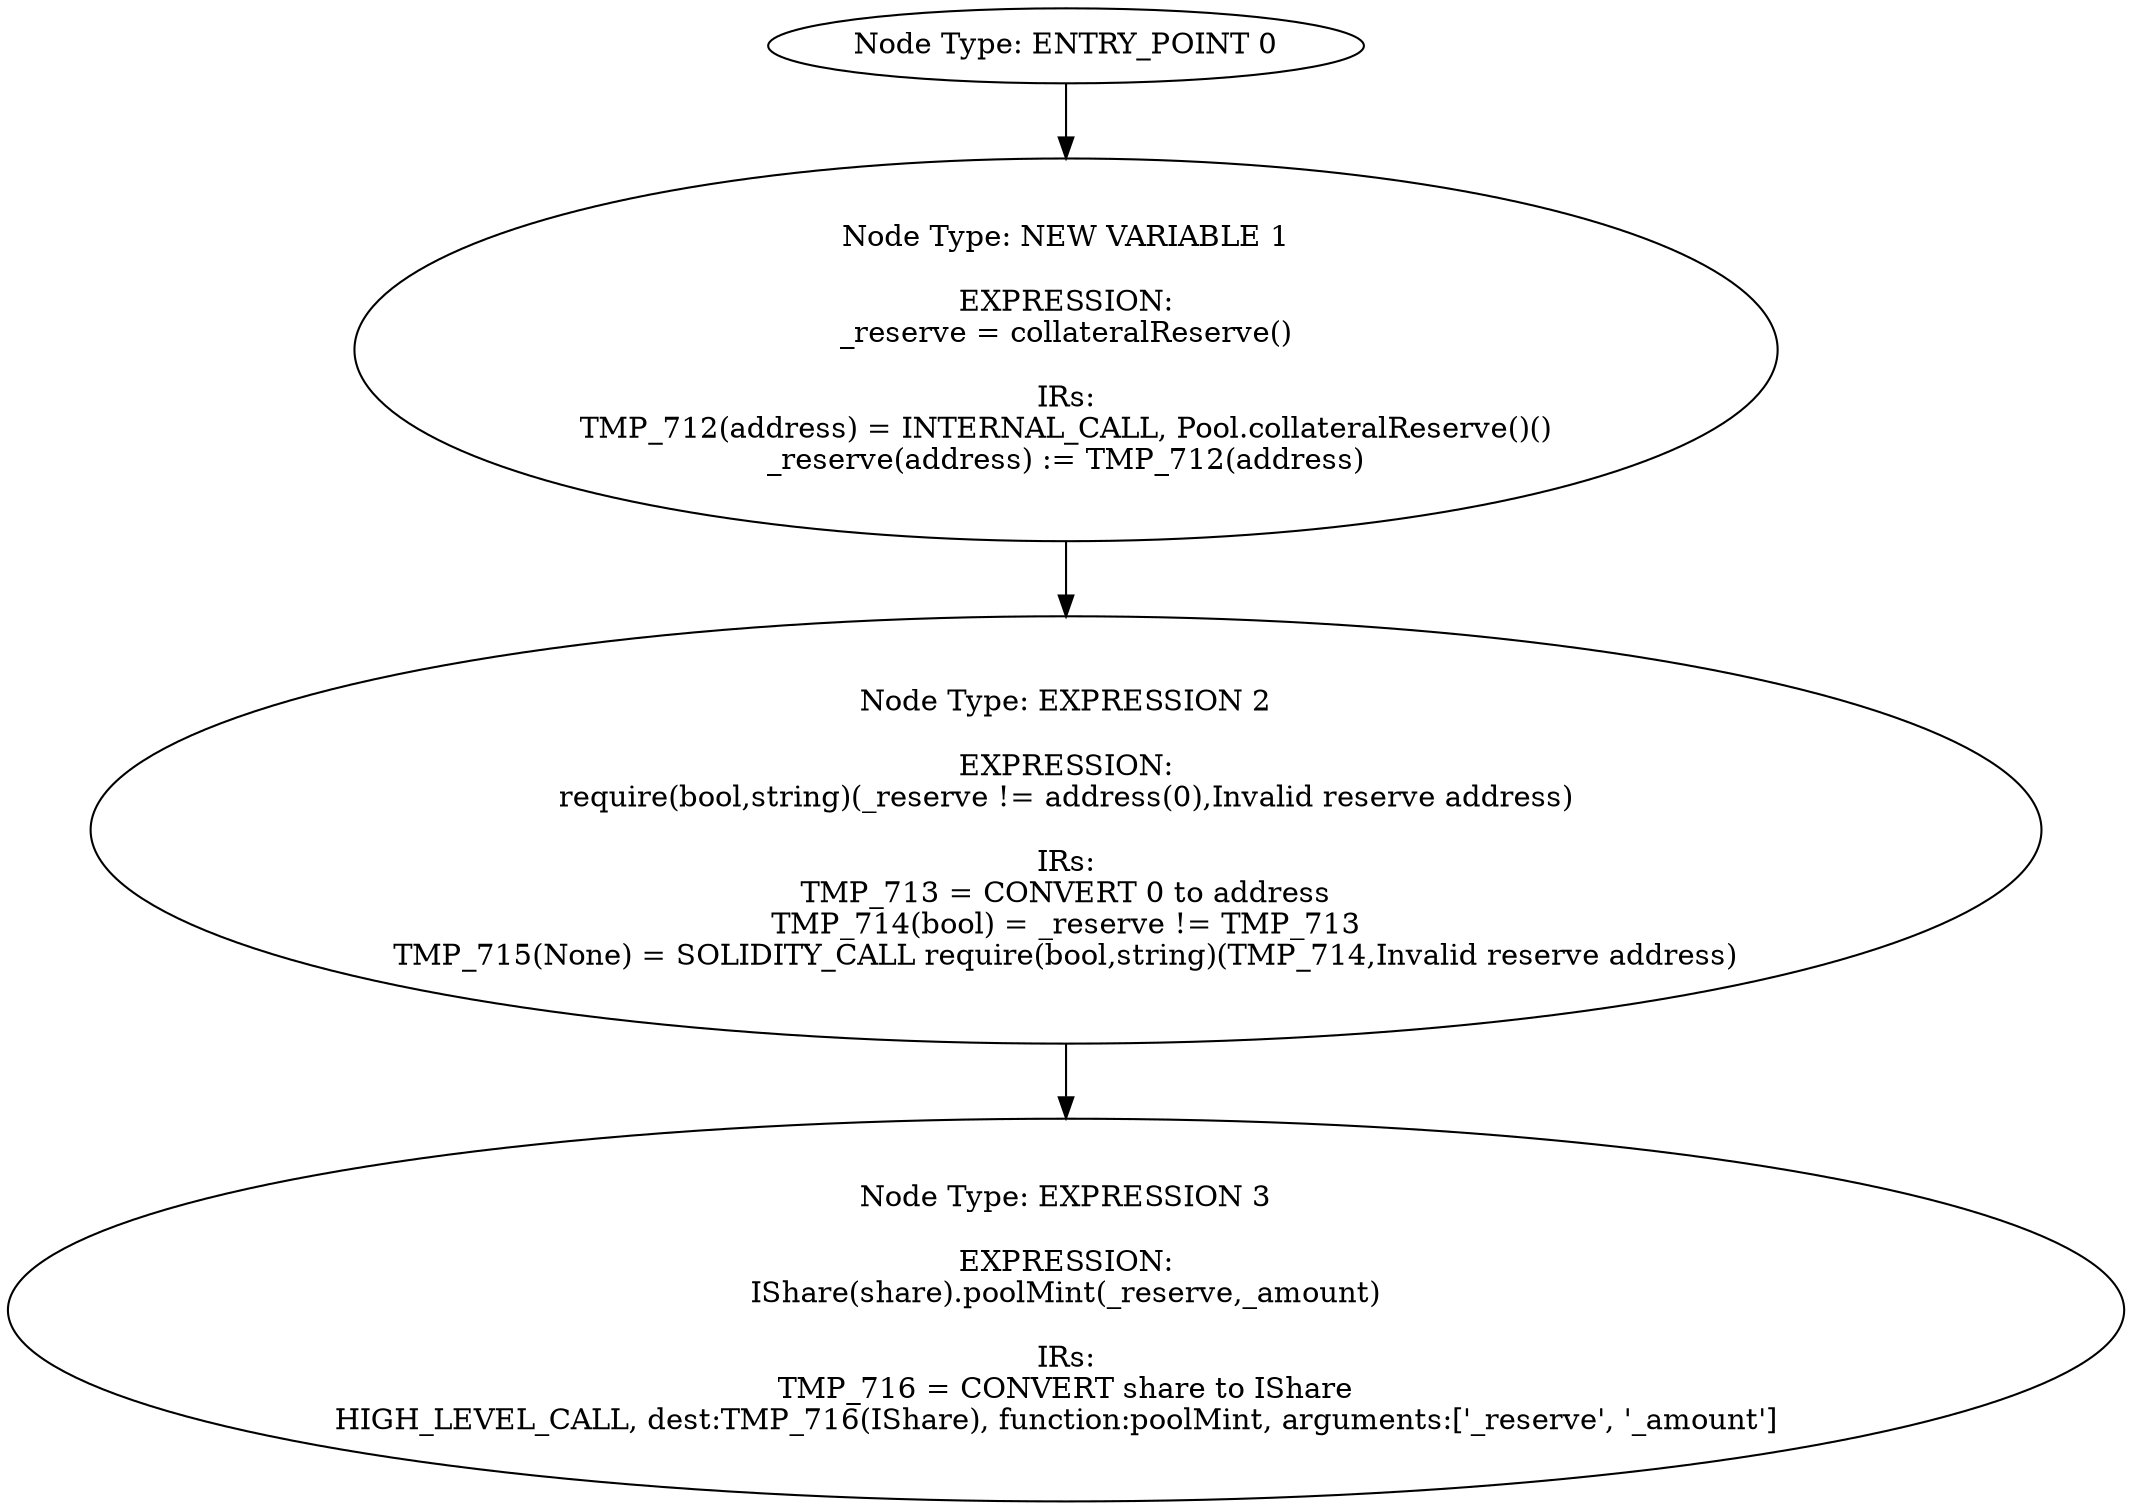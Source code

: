 digraph{
0[label="Node Type: ENTRY_POINT 0
"];
0->1;
1[label="Node Type: NEW VARIABLE 1

EXPRESSION:
_reserve = collateralReserve()

IRs:
TMP_712(address) = INTERNAL_CALL, Pool.collateralReserve()()
_reserve(address) := TMP_712(address)"];
1->2;
2[label="Node Type: EXPRESSION 2

EXPRESSION:
require(bool,string)(_reserve != address(0),Invalid reserve address)

IRs:
TMP_713 = CONVERT 0 to address
TMP_714(bool) = _reserve != TMP_713
TMP_715(None) = SOLIDITY_CALL require(bool,string)(TMP_714,Invalid reserve address)"];
2->3;
3[label="Node Type: EXPRESSION 3

EXPRESSION:
IShare(share).poolMint(_reserve,_amount)

IRs:
TMP_716 = CONVERT share to IShare
HIGH_LEVEL_CALL, dest:TMP_716(IShare), function:poolMint, arguments:['_reserve', '_amount']  "];
}
